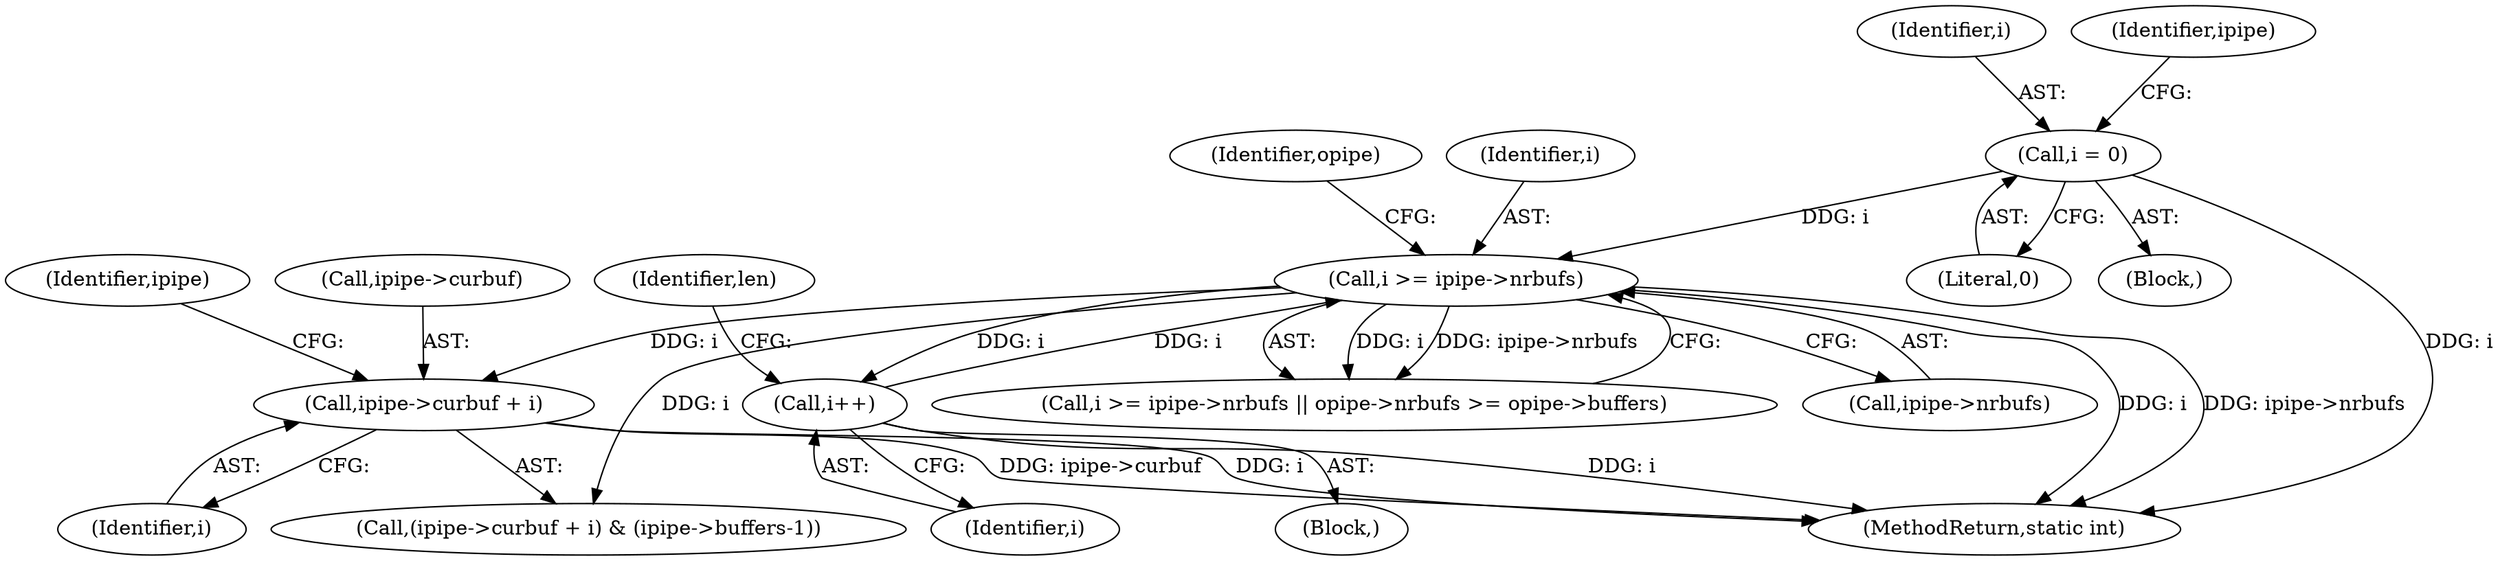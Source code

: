 digraph "0_linux_6b3a707736301c2128ca85ce85fb13f60b5e350a_1@pointer" {
"1000168" [label="(Call,ipipe->curbuf + i)"];
"1000148" [label="(Call,i >= ipipe->nrbufs)"];
"1000252" [label="(Call,i++)"];
"1000119" [label="(Call,i = 0)"];
"1000167" [label="(Call,(ipipe->curbuf + i) & (ipipe->buffers-1))"];
"1000119" [label="(Call,i = 0)"];
"1000147" [label="(Call,i >= ipipe->nrbufs || opipe->nrbufs >= opipe->buffers)"];
"1000169" [label="(Call,ipipe->curbuf)"];
"1000282" [label="(MethodReturn,static int)"];
"1000149" [label="(Identifier,i)"];
"1000148" [label="(Call,i >= ipipe->nrbufs)"];
"1000150" [label="(Call,ipipe->nrbufs)"];
"1000252" [label="(Call,i++)"];
"1000253" [label="(Identifier,i)"];
"1000121" [label="(Literal,0)"];
"1000120" [label="(Identifier,i)"];
"1000124" [label="(Identifier,ipipe)"];
"1000111" [label="(Block,)"];
"1000168" [label="(Call,ipipe->curbuf + i)"];
"1000172" [label="(Identifier,i)"];
"1000175" [label="(Identifier,ipipe)"];
"1000127" [label="(Block,)"];
"1000254" [label="(Identifier,len)"];
"1000155" [label="(Identifier,opipe)"];
"1000168" -> "1000167"  [label="AST: "];
"1000168" -> "1000172"  [label="CFG: "];
"1000169" -> "1000168"  [label="AST: "];
"1000172" -> "1000168"  [label="AST: "];
"1000175" -> "1000168"  [label="CFG: "];
"1000168" -> "1000282"  [label="DDG: i"];
"1000168" -> "1000282"  [label="DDG: ipipe->curbuf"];
"1000148" -> "1000168"  [label="DDG: i"];
"1000148" -> "1000147"  [label="AST: "];
"1000148" -> "1000150"  [label="CFG: "];
"1000149" -> "1000148"  [label="AST: "];
"1000150" -> "1000148"  [label="AST: "];
"1000155" -> "1000148"  [label="CFG: "];
"1000147" -> "1000148"  [label="CFG: "];
"1000148" -> "1000282"  [label="DDG: i"];
"1000148" -> "1000282"  [label="DDG: ipipe->nrbufs"];
"1000148" -> "1000147"  [label="DDG: i"];
"1000148" -> "1000147"  [label="DDG: ipipe->nrbufs"];
"1000252" -> "1000148"  [label="DDG: i"];
"1000119" -> "1000148"  [label="DDG: i"];
"1000148" -> "1000167"  [label="DDG: i"];
"1000148" -> "1000252"  [label="DDG: i"];
"1000252" -> "1000127"  [label="AST: "];
"1000252" -> "1000253"  [label="CFG: "];
"1000253" -> "1000252"  [label="AST: "];
"1000254" -> "1000252"  [label="CFG: "];
"1000252" -> "1000282"  [label="DDG: i"];
"1000119" -> "1000111"  [label="AST: "];
"1000119" -> "1000121"  [label="CFG: "];
"1000120" -> "1000119"  [label="AST: "];
"1000121" -> "1000119"  [label="AST: "];
"1000124" -> "1000119"  [label="CFG: "];
"1000119" -> "1000282"  [label="DDG: i"];
}

